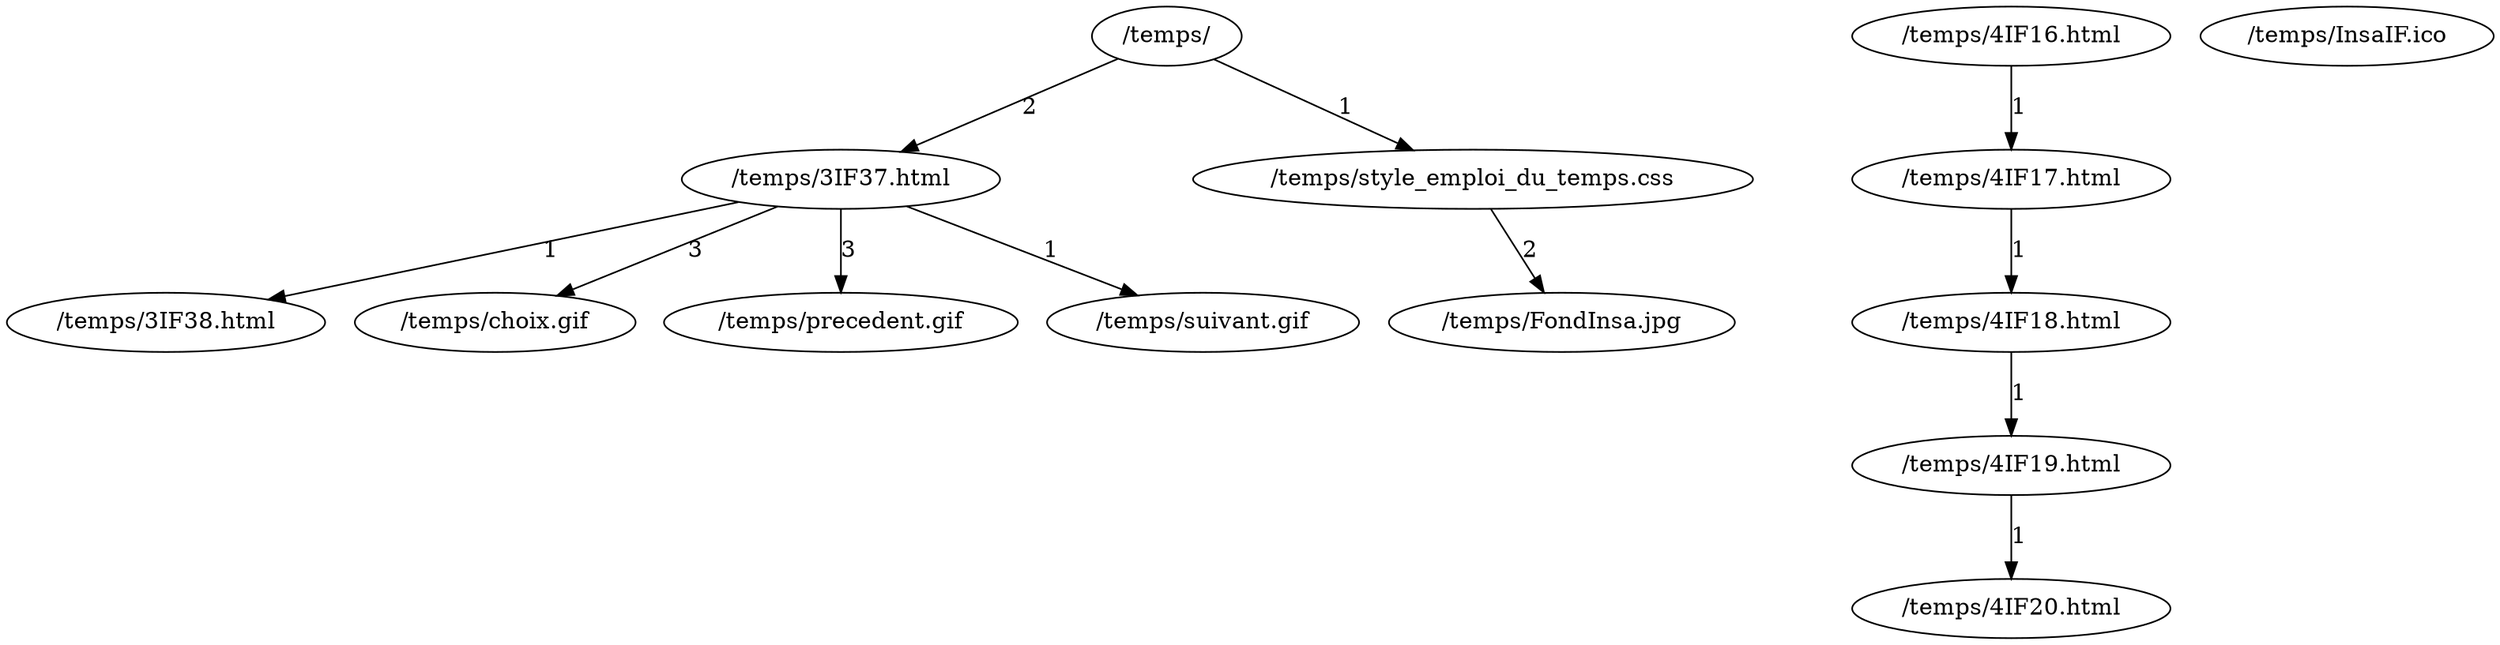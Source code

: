 digraph {
	"/temps/";
	"/temps/3IF37.html";
	"/temps/3IF38.html";
	"/temps/4IF16.html";
	"/temps/4IF17.html";
	"/temps/4IF18.html";
	"/temps/4IF19.html";
	"/temps/4IF20.html";
	"/temps/FondInsa.jpg";
	"/temps/InsaIF.ico";
	"/temps/choix.gif";
	"/temps/precedent.gif";
	"/temps/style_emploi_du_temps.css";
	"/temps/suivant.gif";

	"/temps/" -> "/temps/3IF37.html" [label="2"];
	"/temps/3IF37.html" -> "/temps/3IF38.html" [label="1"];

	"/temps/4IF16.html" -> "/temps/4IF17.html" [label="1"];
	"/temps/4IF17.html" -> "/temps/4IF18.html" [label="1"];
	"/temps/4IF18.html" -> "/temps/4IF19.html" [label="1"];
	"/temps/4IF19.html" -> "/temps/4IF20.html" [label="1"];
	"/temps/style_emploi_du_temps.css" -> "/temps/FondInsa.jpg" [label="2"];

	"/temps/3IF37.html" -> "/temps/choix.gif" [label="3"];
	"/temps/3IF37.html" -> "/temps/precedent.gif" [label="3"];
	"/temps/" -> "/temps/style_emploi_du_temps.css" [label="1"];
	"/temps/3IF37.html" -> "/temps/suivant.gif" [label="1"];
}